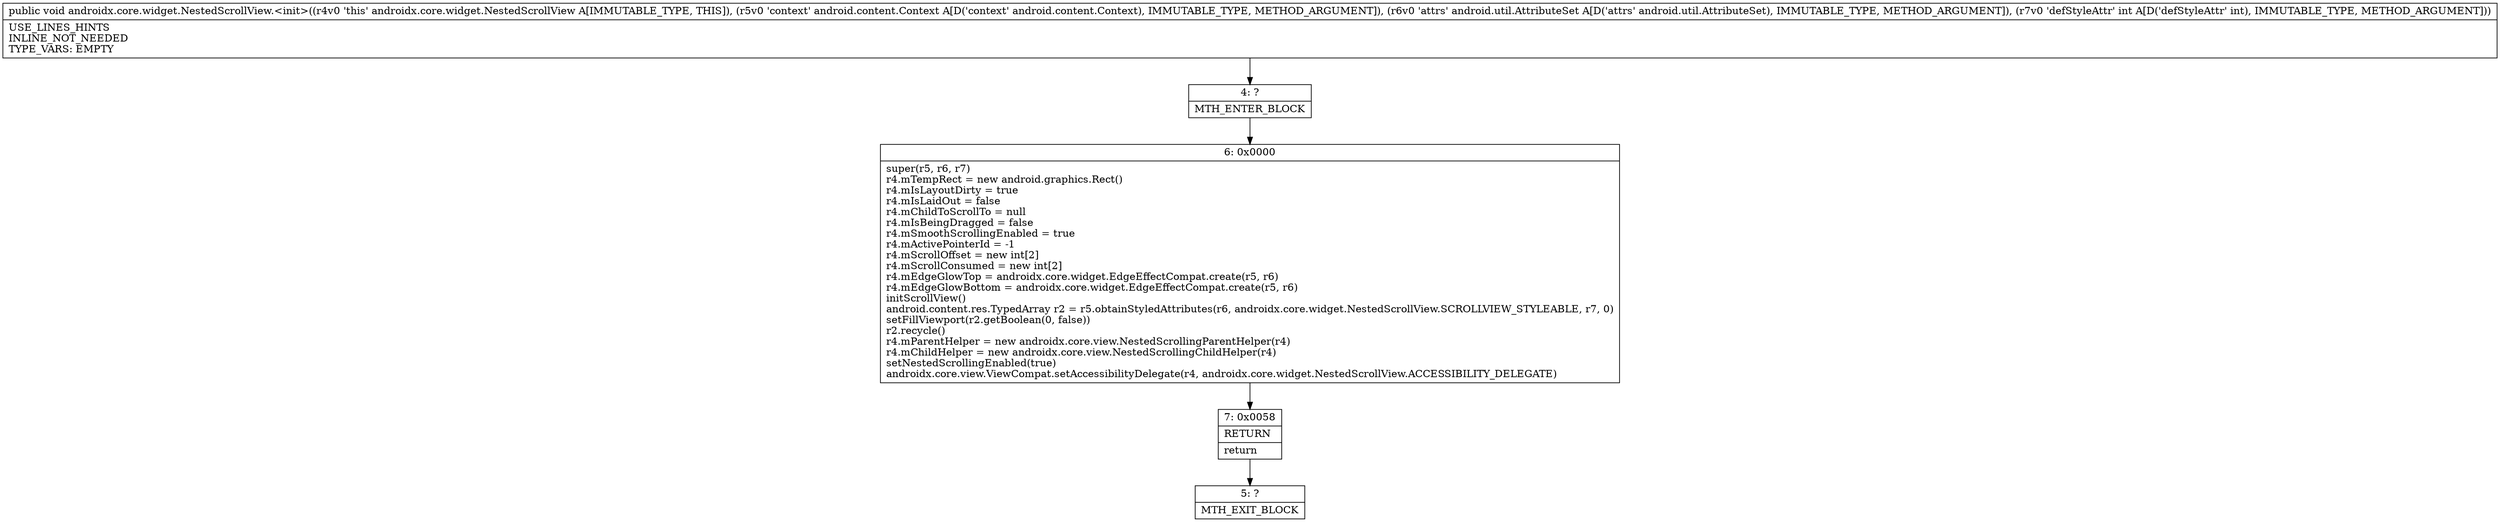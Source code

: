 digraph "CFG forandroidx.core.widget.NestedScrollView.\<init\>(Landroid\/content\/Context;Landroid\/util\/AttributeSet;I)V" {
Node_4 [shape=record,label="{4\:\ ?|MTH_ENTER_BLOCK\l}"];
Node_6 [shape=record,label="{6\:\ 0x0000|super(r5, r6, r7)\lr4.mTempRect = new android.graphics.Rect()\lr4.mIsLayoutDirty = true\lr4.mIsLaidOut = false\lr4.mChildToScrollTo = null\lr4.mIsBeingDragged = false\lr4.mSmoothScrollingEnabled = true\lr4.mActivePointerId = \-1\lr4.mScrollOffset = new int[2]\lr4.mScrollConsumed = new int[2]\lr4.mEdgeGlowTop = androidx.core.widget.EdgeEffectCompat.create(r5, r6)\lr4.mEdgeGlowBottom = androidx.core.widget.EdgeEffectCompat.create(r5, r6)\linitScrollView()\landroid.content.res.TypedArray r2 = r5.obtainStyledAttributes(r6, androidx.core.widget.NestedScrollView.SCROLLVIEW_STYLEABLE, r7, 0)\lsetFillViewport(r2.getBoolean(0, false))\lr2.recycle()\lr4.mParentHelper = new androidx.core.view.NestedScrollingParentHelper(r4)\lr4.mChildHelper = new androidx.core.view.NestedScrollingChildHelper(r4)\lsetNestedScrollingEnabled(true)\landroidx.core.view.ViewCompat.setAccessibilityDelegate(r4, androidx.core.widget.NestedScrollView.ACCESSIBILITY_DELEGATE)\l}"];
Node_7 [shape=record,label="{7\:\ 0x0058|RETURN\l|return\l}"];
Node_5 [shape=record,label="{5\:\ ?|MTH_EXIT_BLOCK\l}"];
MethodNode[shape=record,label="{public void androidx.core.widget.NestedScrollView.\<init\>((r4v0 'this' androidx.core.widget.NestedScrollView A[IMMUTABLE_TYPE, THIS]), (r5v0 'context' android.content.Context A[D('context' android.content.Context), IMMUTABLE_TYPE, METHOD_ARGUMENT]), (r6v0 'attrs' android.util.AttributeSet A[D('attrs' android.util.AttributeSet), IMMUTABLE_TYPE, METHOD_ARGUMENT]), (r7v0 'defStyleAttr' int A[D('defStyleAttr' int), IMMUTABLE_TYPE, METHOD_ARGUMENT]))  | USE_LINES_HINTS\lINLINE_NOT_NEEDED\lTYPE_VARS: EMPTY\l}"];
MethodNode -> Node_4;Node_4 -> Node_6;
Node_6 -> Node_7;
Node_7 -> Node_5;
}

